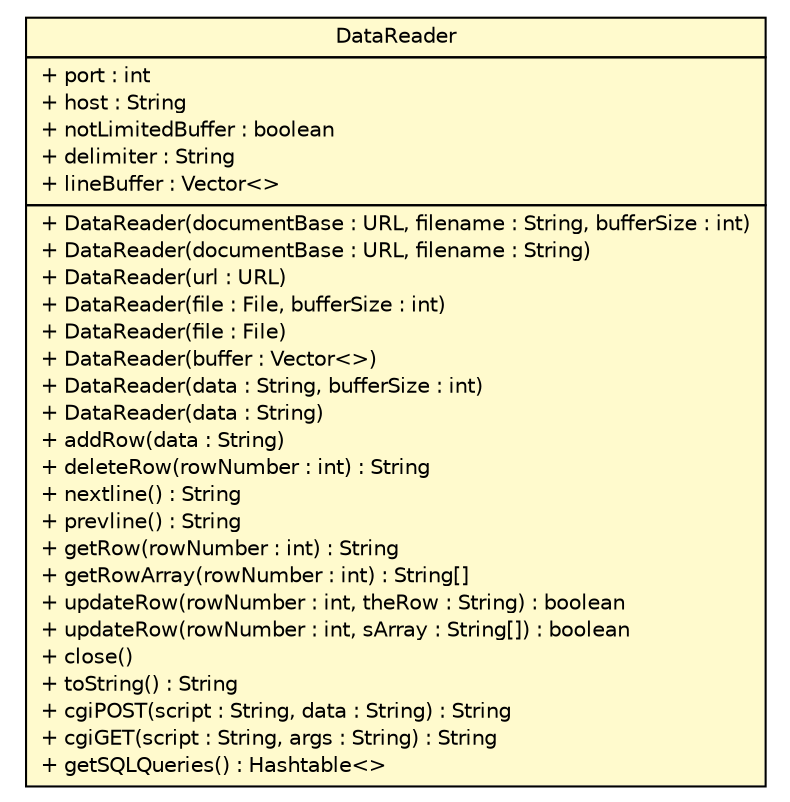 #!/usr/local/bin/dot
#
# Class diagram 
# Generated by UMLGraph version R5_6 (http://www.umlgraph.org/)
#

digraph G {
	edge [fontname="Helvetica",fontsize=10,labelfontname="Helvetica",labelfontsize=10];
	node [fontname="Helvetica",fontsize=10,shape=plaintext];
	nodesep=0.25;
	ranksep=0.5;
	// sorcer.util.DataReader
	c159083 [label=<<table title="sorcer.util.DataReader" border="0" cellborder="1" cellspacing="0" cellpadding="2" port="p" bgcolor="lemonChiffon" href="./DataReader.html">
		<tr><td><table border="0" cellspacing="0" cellpadding="1">
<tr><td align="center" balign="center"> DataReader </td></tr>
		</table></td></tr>
		<tr><td><table border="0" cellspacing="0" cellpadding="1">
<tr><td align="left" balign="left"> + port : int </td></tr>
<tr><td align="left" balign="left"> + host : String </td></tr>
<tr><td align="left" balign="left"> + notLimitedBuffer : boolean </td></tr>
<tr><td align="left" balign="left"> + delimiter : String </td></tr>
<tr><td align="left" balign="left"> + lineBuffer : Vector&lt;&gt; </td></tr>
		</table></td></tr>
		<tr><td><table border="0" cellspacing="0" cellpadding="1">
<tr><td align="left" balign="left"> + DataReader(documentBase : URL, filename : String, bufferSize : int) </td></tr>
<tr><td align="left" balign="left"> + DataReader(documentBase : URL, filename : String) </td></tr>
<tr><td align="left" balign="left"> + DataReader(url : URL) </td></tr>
<tr><td align="left" balign="left"> + DataReader(file : File, bufferSize : int) </td></tr>
<tr><td align="left" balign="left"> + DataReader(file : File) </td></tr>
<tr><td align="left" balign="left"> + DataReader(buffer : Vector&lt;&gt;) </td></tr>
<tr><td align="left" balign="left"> + DataReader(data : String, bufferSize : int) </td></tr>
<tr><td align="left" balign="left"> + DataReader(data : String) </td></tr>
<tr><td align="left" balign="left"> + addRow(data : String) </td></tr>
<tr><td align="left" balign="left"> + deleteRow(rowNumber : int) : String </td></tr>
<tr><td align="left" balign="left"> + nextline() : String </td></tr>
<tr><td align="left" balign="left"> + prevline() : String </td></tr>
<tr><td align="left" balign="left"> + getRow(rowNumber : int) : String </td></tr>
<tr><td align="left" balign="left"> + getRowArray(rowNumber : int) : String[] </td></tr>
<tr><td align="left" balign="left"> + updateRow(rowNumber : int, theRow : String) : boolean </td></tr>
<tr><td align="left" balign="left"> + updateRow(rowNumber : int, sArray : String[]) : boolean </td></tr>
<tr><td align="left" balign="left"> + close() </td></tr>
<tr><td align="left" balign="left"> + toString() : String </td></tr>
<tr><td align="left" balign="left"> + cgiPOST(script : String, data : String) : String </td></tr>
<tr><td align="left" balign="left"> + cgiGET(script : String, args : String) : String </td></tr>
<tr><td align="left" balign="left"> + getSQLQueries() : Hashtable&lt;&gt; </td></tr>
		</table></td></tr>
		</table>>, URL="./DataReader.html", fontname="Helvetica", fontcolor="black", fontsize=10.0];
}

